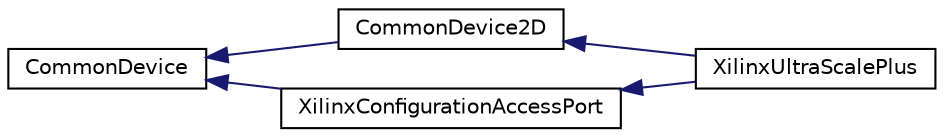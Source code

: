 digraph "Graphical Class Hierarchy"
{
 // INTERACTIVE_SVG=YES
 // LATEX_PDF_SIZE
  edge [fontname="Helvetica",fontsize="10",labelfontname="Helvetica",labelfontsize="10"];
  node [fontname="Helvetica",fontsize="10",shape=record];
  rankdir="LR";
  Node0 [label="CommonDevice",height=0.2,width=0.4,color="black", fillcolor="white", style="filled",URL="$classCommonDevice.html",tooltip=" "];
  Node0 -> Node1 [dir="back",color="midnightblue",fontsize="10",style="solid",fontname="Helvetica"];
  Node1 [label="CommonDevice2D",height=0.2,width=0.4,color="black", fillcolor="white", style="filled",URL="$classCommonDevice2D.html",tooltip=" "];
  Node1 -> Node2 [dir="back",color="midnightblue",fontsize="10",style="solid",fontname="Helvetica"];
  Node2 [label="XilinxUltraScalePlus",height=0.2,width=0.4,color="black", fillcolor="white", style="filled",URL="$classXilinxUltraScalePlus.html",tooltip=" "];
  Node0 -> Node3 [dir="back",color="midnightblue",fontsize="10",style="solid",fontname="Helvetica"];
  Node3 [label="XilinxConfigurationAccessPort",height=0.2,width=0.4,color="black", fillcolor="white", style="filled",URL="$classXilinxConfigurationAccessPort.html",tooltip=" "];
  Node3 -> Node2 [dir="back",color="midnightblue",fontsize="10",style="solid",fontname="Helvetica"];
}
